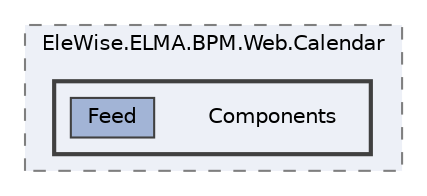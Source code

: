 digraph "Web/Modules/EleWise.ELMA.BPM.Web.Calendar/Components"
{
 // LATEX_PDF_SIZE
  bgcolor="transparent";
  edge [fontname=Helvetica,fontsize=10,labelfontname=Helvetica,labelfontsize=10];
  node [fontname=Helvetica,fontsize=10,shape=box,height=0.2,width=0.4];
  compound=true
  subgraph clusterdir_62541e26c48c772ccd8c4abbb28886e0 {
    graph [ bgcolor="#edf0f7", pencolor="grey50", label="EleWise.ELMA.BPM.Web.Calendar", fontname=Helvetica,fontsize=10 style="filled,dashed", URL="dir_62541e26c48c772ccd8c4abbb28886e0.html",tooltip=""]
  subgraph clusterdir_97859711e24f779c8a2588e53eef1a28 {
    graph [ bgcolor="#edf0f7", pencolor="grey25", label="", fontname=Helvetica,fontsize=10 style="filled,bold", URL="dir_97859711e24f779c8a2588e53eef1a28.html",tooltip=""]
    dir_97859711e24f779c8a2588e53eef1a28 [shape=plaintext, label="Components"];
  dir_acef861b639da4b2749bfe7e66f03e06 [label="Feed", fillcolor="#a2b4d6", color="grey25", style="filled", URL="dir_acef861b639da4b2749bfe7e66f03e06.html",tooltip=""];
  }
  }
}
